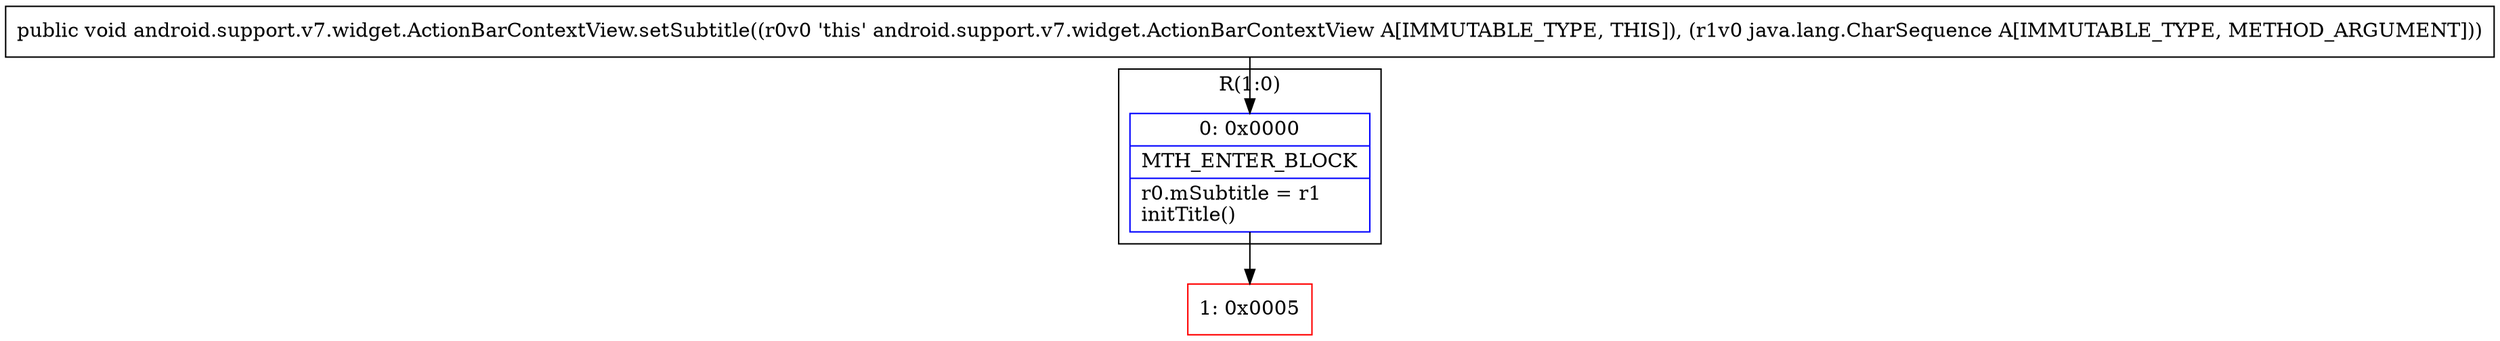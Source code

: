 digraph "CFG forandroid.support.v7.widget.ActionBarContextView.setSubtitle(Ljava\/lang\/CharSequence;)V" {
subgraph cluster_Region_107085505 {
label = "R(1:0)";
node [shape=record,color=blue];
Node_0 [shape=record,label="{0\:\ 0x0000|MTH_ENTER_BLOCK\l|r0.mSubtitle = r1\linitTitle()\l}"];
}
Node_1 [shape=record,color=red,label="{1\:\ 0x0005}"];
MethodNode[shape=record,label="{public void android.support.v7.widget.ActionBarContextView.setSubtitle((r0v0 'this' android.support.v7.widget.ActionBarContextView A[IMMUTABLE_TYPE, THIS]), (r1v0 java.lang.CharSequence A[IMMUTABLE_TYPE, METHOD_ARGUMENT])) }"];
MethodNode -> Node_0;
Node_0 -> Node_1;
}


